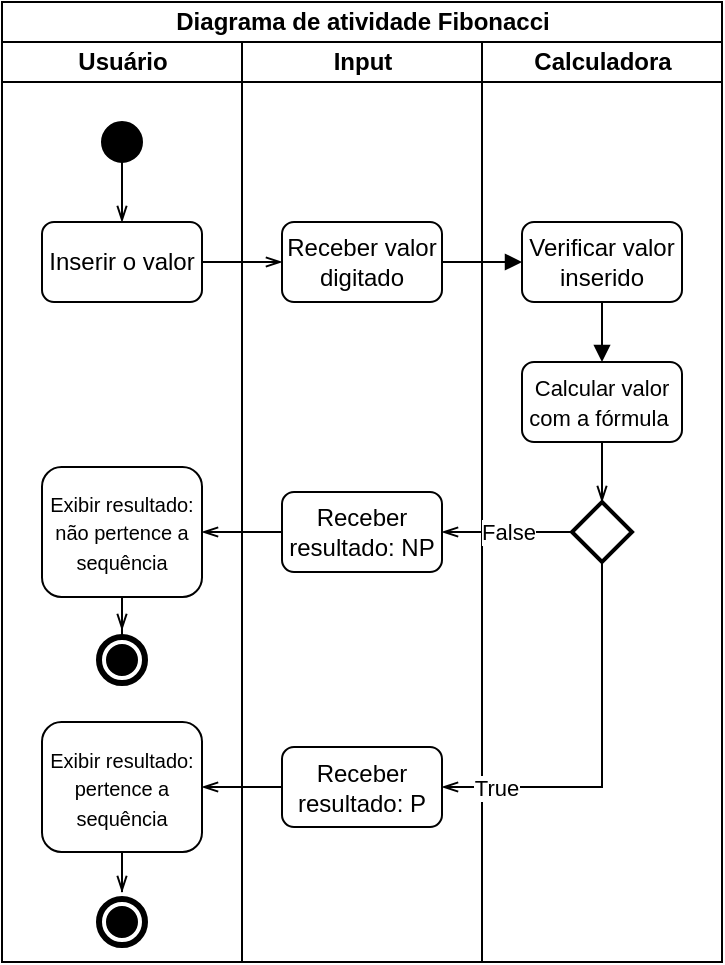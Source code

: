 <mxfile version="14.5.0" type="device"><diagram id="qbF_ujjVu_eT9-hfbJHd" name="Page-1"><mxGraphModel dx="1038" dy="608" grid="1" gridSize="10" guides="1" tooltips="1" connect="1" arrows="1" fold="1" page="1" pageScale="1" pageWidth="827" pageHeight="1169" math="0" shadow="0"><root><mxCell id="0"/><mxCell id="1" parent="0"/><mxCell id="CEWbKiFDjKZvfJAbqEr2-1" value="Diagrama de atividade Fibonacci" style="swimlane;html=1;childLayout=stackLayout;resizeParent=1;resizeParentMax=0;startSize=20;" vertex="1" parent="1"><mxGeometry x="234" y="40" width="360" height="480" as="geometry"/></mxCell><mxCell id="CEWbKiFDjKZvfJAbqEr2-2" value="Usuário" style="swimlane;html=1;startSize=20;" vertex="1" parent="CEWbKiFDjKZvfJAbqEr2-1"><mxGeometry y="20" width="120" height="460" as="geometry"/></mxCell><mxCell id="CEWbKiFDjKZvfJAbqEr2-10" style="edgeStyle=orthogonalEdgeStyle;rounded=0;orthogonalLoop=1;jettySize=auto;html=1;entryX=0.5;entryY=0;entryDx=0;entryDy=0;endArrow=openThin;endFill=0;" edge="1" parent="CEWbKiFDjKZvfJAbqEr2-2" source="CEWbKiFDjKZvfJAbqEr2-5" target="CEWbKiFDjKZvfJAbqEr2-9"><mxGeometry relative="1" as="geometry"/></mxCell><mxCell id="CEWbKiFDjKZvfJAbqEr2-5" value="" style="shape=mxgraph.bpmn.shape;html=1;verticalLabelPosition=bottom;labelBackgroundColor=#ffffff;verticalAlign=top;align=center;perimeter=ellipsePerimeter;outlineConnect=0;outline=standard;symbol=general;gradientDirection=west;fillColor=#000000;" vertex="1" parent="CEWbKiFDjKZvfJAbqEr2-2"><mxGeometry x="50" y="40" width="20" height="20" as="geometry"/></mxCell><mxCell id="CEWbKiFDjKZvfJAbqEr2-9" value="Inserir o valor" style="rounded=1;whiteSpace=wrap;html=1;" vertex="1" parent="CEWbKiFDjKZvfJAbqEr2-2"><mxGeometry x="20" y="90" width="80" height="40" as="geometry"/></mxCell><mxCell id="CEWbKiFDjKZvfJAbqEr2-6" value="" style="shape=mxgraph.bpmn.shape;html=1;verticalLabelPosition=bottom;labelBackgroundColor=#ffffff;verticalAlign=top;align=center;perimeter=ellipsePerimeter;outlineConnect=0;outline=end;symbol=terminate;strokeWidth=2;perimeterSpacing=5;" vertex="1" parent="CEWbKiFDjKZvfJAbqEr2-2"><mxGeometry x="50" y="299" width="20" height="20" as="geometry"/></mxCell><mxCell id="CEWbKiFDjKZvfJAbqEr2-39" style="edgeStyle=orthogonalEdgeStyle;rounded=0;orthogonalLoop=1;jettySize=auto;html=1;entryX=0.5;entryY=0;entryDx=0;entryDy=0;endArrow=openThin;endFill=0;" edge="1" parent="CEWbKiFDjKZvfJAbqEr2-2" source="CEWbKiFDjKZvfJAbqEr2-30" target="CEWbKiFDjKZvfJAbqEr2-6"><mxGeometry relative="1" as="geometry"/></mxCell><mxCell id="CEWbKiFDjKZvfJAbqEr2-30" value="&lt;font style=&quot;font-size: 10px&quot;&gt;Exibir resultado: não pertence a sequência&lt;/font&gt;" style="rounded=1;whiteSpace=wrap;html=1;align=center;" vertex="1" parent="CEWbKiFDjKZvfJAbqEr2-2"><mxGeometry x="20" y="212.5" width="80" height="65" as="geometry"/></mxCell><mxCell id="CEWbKiFDjKZvfJAbqEr2-38" style="edgeStyle=orthogonalEdgeStyle;rounded=0;orthogonalLoop=1;jettySize=auto;html=1;endArrow=openThin;endFill=0;" edge="1" parent="CEWbKiFDjKZvfJAbqEr2-2" source="CEWbKiFDjKZvfJAbqEr2-35" target="CEWbKiFDjKZvfJAbqEr2-37"><mxGeometry relative="1" as="geometry"/></mxCell><mxCell id="CEWbKiFDjKZvfJAbqEr2-35" value="&lt;font style=&quot;font-size: 10px&quot;&gt;Exibir resultado: pertence a sequência&lt;/font&gt;" style="rounded=1;whiteSpace=wrap;html=1;align=center;" vertex="1" parent="CEWbKiFDjKZvfJAbqEr2-2"><mxGeometry x="20" y="340" width="80" height="65" as="geometry"/></mxCell><mxCell id="CEWbKiFDjKZvfJAbqEr2-37" value="" style="shape=mxgraph.bpmn.shape;html=1;verticalLabelPosition=bottom;labelBackgroundColor=#ffffff;verticalAlign=top;align=center;perimeter=ellipsePerimeter;outlineConnect=0;outline=end;symbol=terminate;strokeWidth=2;perimeterSpacing=5;" vertex="1" parent="CEWbKiFDjKZvfJAbqEr2-2"><mxGeometry x="50" y="430" width="20" height="20" as="geometry"/></mxCell><mxCell id="CEWbKiFDjKZvfJAbqEr2-3" value="Input" style="swimlane;html=1;startSize=20;" vertex="1" parent="CEWbKiFDjKZvfJAbqEr2-1"><mxGeometry x="120" y="20" width="120" height="460" as="geometry"/></mxCell><mxCell id="CEWbKiFDjKZvfJAbqEr2-11" value="Receber valor digitado" style="rounded=1;whiteSpace=wrap;html=1;" vertex="1" parent="CEWbKiFDjKZvfJAbqEr2-3"><mxGeometry x="20" y="90" width="80" height="40" as="geometry"/></mxCell><mxCell id="CEWbKiFDjKZvfJAbqEr2-28" value="Receber resultado: NP" style="rounded=1;whiteSpace=wrap;html=1;" vertex="1" parent="CEWbKiFDjKZvfJAbqEr2-3"><mxGeometry x="20" y="225" width="80" height="40" as="geometry"/></mxCell><mxCell id="CEWbKiFDjKZvfJAbqEr2-33" value="Receber resultado: P" style="rounded=1;whiteSpace=wrap;html=1;" vertex="1" parent="CEWbKiFDjKZvfJAbqEr2-3"><mxGeometry x="20" y="352.5" width="80" height="40" as="geometry"/></mxCell><mxCell id="CEWbKiFDjKZvfJAbqEr2-4" value="Calculadora" style="swimlane;html=1;startSize=20;" vertex="1" parent="CEWbKiFDjKZvfJAbqEr2-1"><mxGeometry x="240" y="20" width="120" height="460" as="geometry"/></mxCell><mxCell id="CEWbKiFDjKZvfJAbqEr2-25" style="edgeStyle=orthogonalEdgeStyle;rounded=0;orthogonalLoop=1;jettySize=auto;html=1;endArrow=block;endFill=1;" edge="1" parent="CEWbKiFDjKZvfJAbqEr2-4" source="CEWbKiFDjKZvfJAbqEr2-22" target="CEWbKiFDjKZvfJAbqEr2-24"><mxGeometry relative="1" as="geometry"/></mxCell><mxCell id="CEWbKiFDjKZvfJAbqEr2-22" value="Verificar valor inserido" style="rounded=1;whiteSpace=wrap;html=1;" vertex="1" parent="CEWbKiFDjKZvfJAbqEr2-4"><mxGeometry x="20" y="90" width="80" height="40" as="geometry"/></mxCell><mxCell id="CEWbKiFDjKZvfJAbqEr2-27" style="edgeStyle=orthogonalEdgeStyle;rounded=0;orthogonalLoop=1;jettySize=auto;html=1;entryX=0.5;entryY=0;entryDx=0;entryDy=0;entryPerimeter=0;endArrow=openThin;endFill=0;" edge="1" parent="CEWbKiFDjKZvfJAbqEr2-4" source="CEWbKiFDjKZvfJAbqEr2-24" target="CEWbKiFDjKZvfJAbqEr2-7"><mxGeometry relative="1" as="geometry"/></mxCell><mxCell id="CEWbKiFDjKZvfJAbqEr2-24" value="&lt;font style=&quot;font-size: 11px&quot;&gt;Calcular valor com a fórmula&amp;nbsp;&lt;/font&gt;" style="rounded=1;whiteSpace=wrap;html=1;align=center;" vertex="1" parent="CEWbKiFDjKZvfJAbqEr2-4"><mxGeometry x="20" y="160" width="80" height="40" as="geometry"/></mxCell><mxCell id="CEWbKiFDjKZvfJAbqEr2-7" value="" style="strokeWidth=2;html=1;shape=mxgraph.flowchart.decision;whiteSpace=wrap;" vertex="1" parent="CEWbKiFDjKZvfJAbqEr2-4"><mxGeometry x="45" y="230" width="30" height="30" as="geometry"/></mxCell><mxCell id="CEWbKiFDjKZvfJAbqEr2-12" style="edgeStyle=orthogonalEdgeStyle;rounded=0;orthogonalLoop=1;jettySize=auto;html=1;entryX=0;entryY=0.5;entryDx=0;entryDy=0;endArrow=openThin;endFill=0;" edge="1" parent="CEWbKiFDjKZvfJAbqEr2-1" source="CEWbKiFDjKZvfJAbqEr2-9" target="CEWbKiFDjKZvfJAbqEr2-11"><mxGeometry relative="1" as="geometry"/></mxCell><mxCell id="CEWbKiFDjKZvfJAbqEr2-23" style="edgeStyle=orthogonalEdgeStyle;rounded=0;orthogonalLoop=1;jettySize=auto;html=1;entryX=0;entryY=0.5;entryDx=0;entryDy=0;endArrow=block;endFill=1;" edge="1" parent="CEWbKiFDjKZvfJAbqEr2-1" source="CEWbKiFDjKZvfJAbqEr2-11" target="CEWbKiFDjKZvfJAbqEr2-22"><mxGeometry relative="1" as="geometry"/></mxCell><mxCell id="CEWbKiFDjKZvfJAbqEr2-29" value="False" style="edgeStyle=orthogonalEdgeStyle;rounded=0;orthogonalLoop=1;jettySize=auto;html=1;entryX=1;entryY=0.5;entryDx=0;entryDy=0;endArrow=openThin;endFill=0;" edge="1" parent="CEWbKiFDjKZvfJAbqEr2-1"><mxGeometry relative="1" as="geometry"><mxPoint x="285" y="265" as="sourcePoint"/><mxPoint x="220" y="265" as="targetPoint"/></mxGeometry></mxCell><mxCell id="CEWbKiFDjKZvfJAbqEr2-31" style="edgeStyle=orthogonalEdgeStyle;rounded=0;orthogonalLoop=1;jettySize=auto;html=1;entryX=1;entryY=0.5;entryDx=0;entryDy=0;endArrow=openThin;endFill=0;" edge="1" parent="CEWbKiFDjKZvfJAbqEr2-1" source="CEWbKiFDjKZvfJAbqEr2-28" target="CEWbKiFDjKZvfJAbqEr2-30"><mxGeometry relative="1" as="geometry"/></mxCell><mxCell id="CEWbKiFDjKZvfJAbqEr2-34" value="True" style="edgeStyle=orthogonalEdgeStyle;rounded=0;orthogonalLoop=1;jettySize=auto;html=1;endArrow=openThin;endFill=0;entryX=1;entryY=0.5;entryDx=0;entryDy=0;" edge="1" parent="CEWbKiFDjKZvfJAbqEr2-1" source="CEWbKiFDjKZvfJAbqEr2-7" target="CEWbKiFDjKZvfJAbqEr2-33"><mxGeometry x="0.73" relative="1" as="geometry"><mxPoint x="300" y="390" as="targetPoint"/><Array as="points"><mxPoint x="300" y="393"/></Array><mxPoint x="1" as="offset"/></mxGeometry></mxCell><mxCell id="CEWbKiFDjKZvfJAbqEr2-36" style="edgeStyle=orthogonalEdgeStyle;rounded=0;orthogonalLoop=1;jettySize=auto;html=1;entryX=1;entryY=0.5;entryDx=0;entryDy=0;endArrow=openThin;endFill=0;" edge="1" parent="CEWbKiFDjKZvfJAbqEr2-1" source="CEWbKiFDjKZvfJAbqEr2-33" target="CEWbKiFDjKZvfJAbqEr2-35"><mxGeometry relative="1" as="geometry"/></mxCell></root></mxGraphModel></diagram></mxfile>